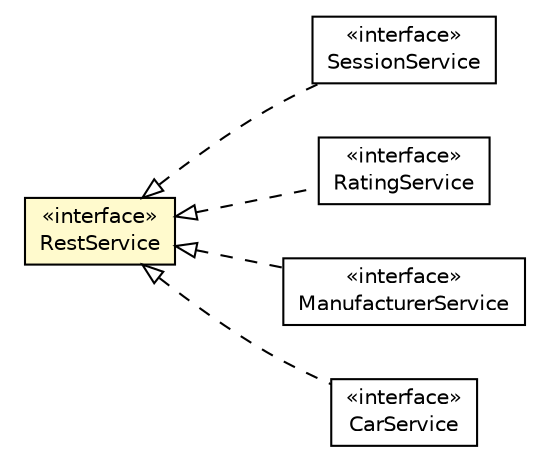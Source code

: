 #!/usr/local/bin/dot
#
# Class diagram 
# Generated by UMLGraph version R5_6-24-gf6e263 (http://www.umlgraph.org/)
#

digraph G {
	edge [fontname="Helvetica",fontsize=10,labelfontname="Helvetica",labelfontsize=10];
	node [fontname="Helvetica",fontsize=10,shape=plaintext];
	nodesep=0.25;
	ranksep=0.5;
	rankdir=LR;
	// com.gwtplatform.dispatch.shared.rest.RestService
	c344803 [label=<<table title="com.gwtplatform.dispatch.shared.rest.RestService" border="0" cellborder="1" cellspacing="0" cellpadding="2" port="p" bgcolor="lemonChiffon" href="./RestService.html">
		<tr><td><table border="0" cellspacing="0" cellpadding="1">
<tr><td align="center" balign="center"> &#171;interface&#187; </td></tr>
<tr><td align="center" balign="center"> RestService </td></tr>
		</table></td></tr>
		</table>>, URL="./RestService.html", fontname="Helvetica", fontcolor="black", fontsize=10.0];
	// com.gwtplatform.carstore.client.rest.SessionService
	c345047 [label=<<table title="com.gwtplatform.carstore.client.rest.SessionService" border="0" cellborder="1" cellspacing="0" cellpadding="2" port="p" href="../../../carstore/client/rest/SessionService.html">
		<tr><td><table border="0" cellspacing="0" cellpadding="1">
<tr><td align="center" balign="center"> &#171;interface&#187; </td></tr>
<tr><td align="center" balign="center"> SessionService </td></tr>
		</table></td></tr>
		</table>>, URL="../../../carstore/client/rest/SessionService.html", fontname="Helvetica", fontcolor="black", fontsize=10.0];
	// com.gwtplatform.carstore.client.rest.RatingService
	c345048 [label=<<table title="com.gwtplatform.carstore.client.rest.RatingService" border="0" cellborder="1" cellspacing="0" cellpadding="2" port="p" href="../../../carstore/client/rest/RatingService.html">
		<tr><td><table border="0" cellspacing="0" cellpadding="1">
<tr><td align="center" balign="center"> &#171;interface&#187; </td></tr>
<tr><td align="center" balign="center"> RatingService </td></tr>
		</table></td></tr>
		</table>>, URL="../../../carstore/client/rest/RatingService.html", fontname="Helvetica", fontcolor="black", fontsize=10.0];
	// com.gwtplatform.carstore.client.rest.ManufacturerService
	c345049 [label=<<table title="com.gwtplatform.carstore.client.rest.ManufacturerService" border="0" cellborder="1" cellspacing="0" cellpadding="2" port="p" href="../../../carstore/client/rest/ManufacturerService.html">
		<tr><td><table border="0" cellspacing="0" cellpadding="1">
<tr><td align="center" balign="center"> &#171;interface&#187; </td></tr>
<tr><td align="center" balign="center"> ManufacturerService </td></tr>
		</table></td></tr>
		</table>>, URL="../../../carstore/client/rest/ManufacturerService.html", fontname="Helvetica", fontcolor="black", fontsize=10.0];
	// com.gwtplatform.carstore.client.rest.CarService
	c345050 [label=<<table title="com.gwtplatform.carstore.client.rest.CarService" border="0" cellborder="1" cellspacing="0" cellpadding="2" port="p" href="../../../carstore/client/rest/CarService.html">
		<tr><td><table border="0" cellspacing="0" cellpadding="1">
<tr><td align="center" balign="center"> &#171;interface&#187; </td></tr>
<tr><td align="center" balign="center"> CarService </td></tr>
		</table></td></tr>
		</table>>, URL="../../../carstore/client/rest/CarService.html", fontname="Helvetica", fontcolor="black", fontsize=10.0];
	//com.gwtplatform.carstore.client.rest.SessionService implements com.gwtplatform.dispatch.shared.rest.RestService
	c344803:p -> c345047:p [dir=back,arrowtail=empty,style=dashed];
	//com.gwtplatform.carstore.client.rest.RatingService implements com.gwtplatform.dispatch.shared.rest.RestService
	c344803:p -> c345048:p [dir=back,arrowtail=empty,style=dashed];
	//com.gwtplatform.carstore.client.rest.ManufacturerService implements com.gwtplatform.dispatch.shared.rest.RestService
	c344803:p -> c345049:p [dir=back,arrowtail=empty,style=dashed];
	//com.gwtplatform.carstore.client.rest.CarService implements com.gwtplatform.dispatch.shared.rest.RestService
	c344803:p -> c345050:p [dir=back,arrowtail=empty,style=dashed];
}

